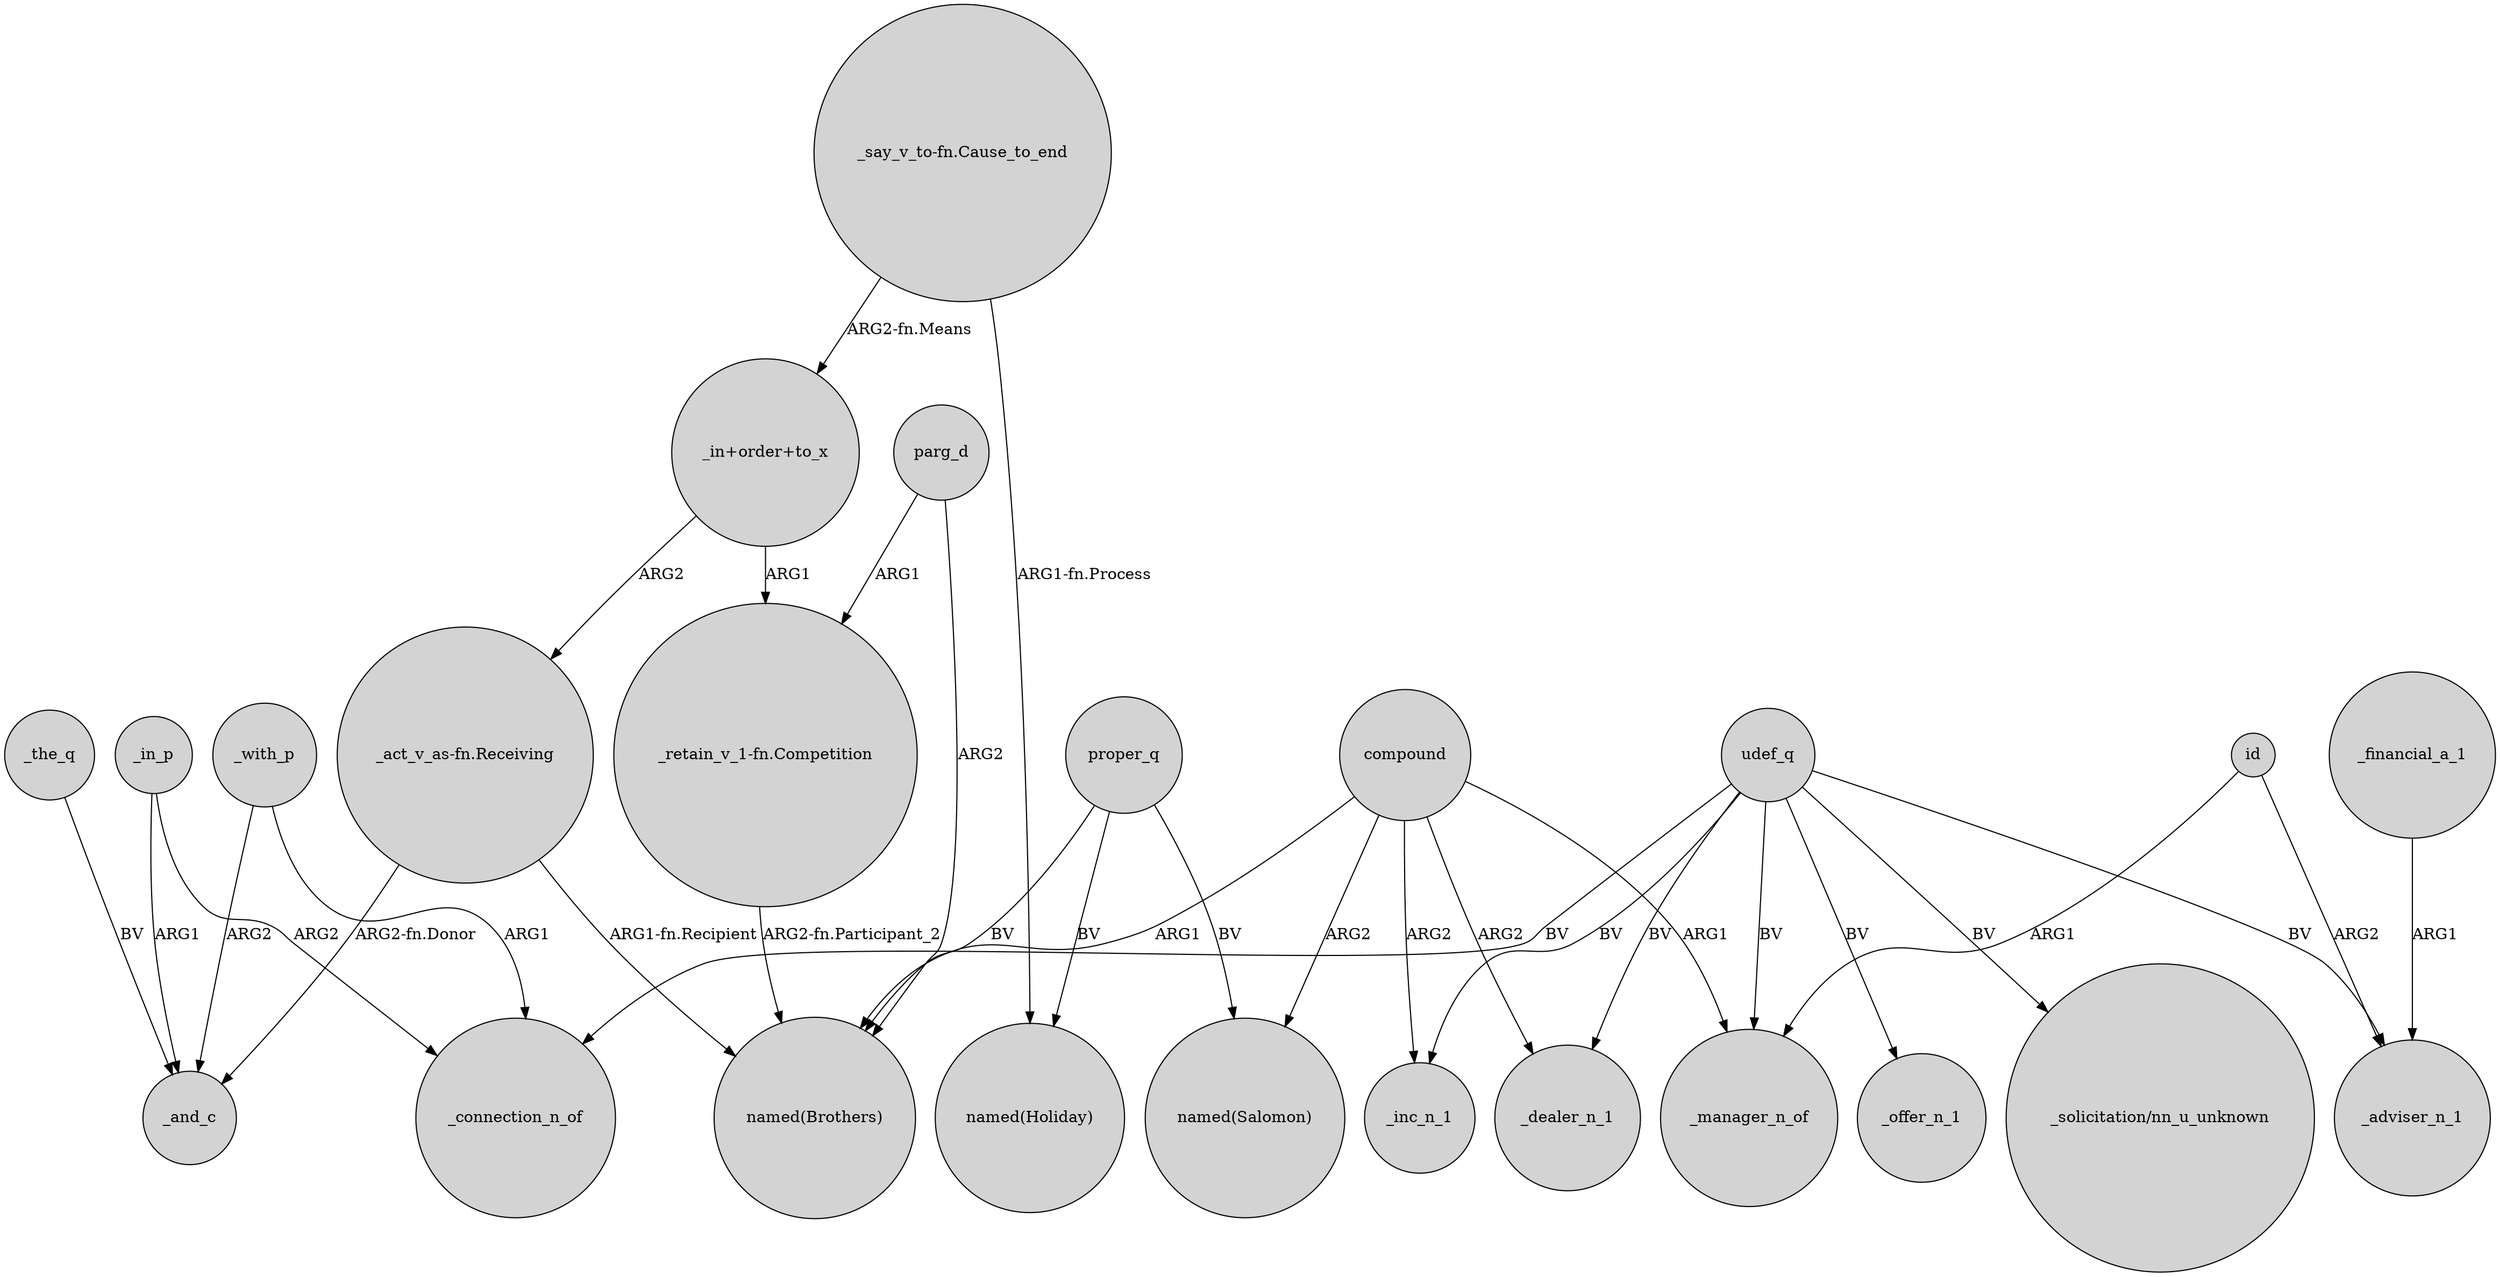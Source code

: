 digraph {
	node [shape=circle style=filled]
	udef_q -> _connection_n_of [label=BV]
	parg_d -> "named(Brothers)" [label=ARG2]
	"_act_v_as-fn.Receiving" -> _and_c [label="ARG2-fn.Donor"]
	_in_p -> _and_c [label=ARG1]
	compound -> "named(Salomon)" [label=ARG2]
	_the_q -> _and_c [label=BV]
	_with_p -> _connection_n_of [label=ARG1]
	udef_q -> _manager_n_of [label=BV]
	udef_q -> _offer_n_1 [label=BV]
	_in_p -> _connection_n_of [label=ARG2]
	udef_q -> _adviser_n_1 [label=BV]
	proper_q -> "named(Holiday)" [label=BV]
	id -> _manager_n_of [label=ARG1]
	"_say_v_to-fn.Cause_to_end" -> "named(Holiday)" [label="ARG1-fn.Process"]
	"_say_v_to-fn.Cause_to_end" -> "_in+order+to_x" [label="ARG2-fn.Means"]
	udef_q -> _inc_n_1 [label=BV]
	compound -> _inc_n_1 [label=ARG2]
	_financial_a_1 -> _adviser_n_1 [label=ARG1]
	_with_p -> _and_c [label=ARG2]
	compound -> "named(Brothers)" [label=ARG1]
	"_retain_v_1-fn.Competition" -> "named(Brothers)" [label="ARG2-fn.Participant_2"]
	"_in+order+to_x" -> "_act_v_as-fn.Receiving" [label=ARG2]
	proper_q -> "named(Brothers)" [label=BV]
	"_in+order+to_x" -> "_retain_v_1-fn.Competition" [label=ARG1]
	udef_q -> _dealer_n_1 [label=BV]
	proper_q -> "named(Salomon)" [label=BV]
	udef_q -> "_solicitation/nn_u_unknown" [label=BV]
	parg_d -> "_retain_v_1-fn.Competition" [label=ARG1]
	compound -> _dealer_n_1 [label=ARG2]
	id -> _adviser_n_1 [label=ARG2]
	compound -> _manager_n_of [label=ARG1]
	"_act_v_as-fn.Receiving" -> "named(Brothers)" [label="ARG1-fn.Recipient"]
}
